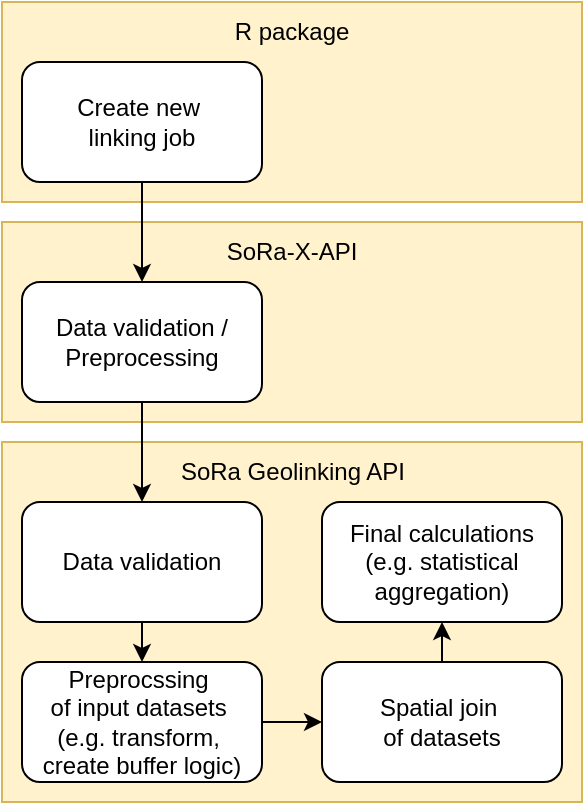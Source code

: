 <mxfile version="26.0.15">
  <diagram name="Seite-1" id="sL4I3fEVuxmReK1qOVHB">
    <mxGraphModel dx="805" dy="414" grid="1" gridSize="10" guides="1" tooltips="1" connect="1" arrows="1" fold="1" page="1" pageScale="1" pageWidth="827" pageHeight="1169" math="0" shadow="0">
      <root>
        <mxCell id="0" />
        <mxCell id="1" parent="0" />
        <mxCell id="raaWN0WN4g9gXLJK69xP-17" value="" style="rounded=0;whiteSpace=wrap;html=1;fillColor=#fff2cc;strokeColor=#d6b656;" vertex="1" parent="1">
          <mxGeometry x="110" y="340" width="290" height="180" as="geometry" />
        </mxCell>
        <mxCell id="raaWN0WN4g9gXLJK69xP-16" value="" style="rounded=0;whiteSpace=wrap;html=1;fillColor=#fff2cc;strokeColor=#d6b656;" vertex="1" parent="1">
          <mxGeometry x="110" y="230" width="290" height="100" as="geometry" />
        </mxCell>
        <mxCell id="raaWN0WN4g9gXLJK69xP-15" value="" style="rounded=0;whiteSpace=wrap;html=1;fillColor=#fff2cc;strokeColor=#d6b656;" vertex="1" parent="1">
          <mxGeometry x="110" y="120" width="290" height="100" as="geometry" />
        </mxCell>
        <mxCell id="raaWN0WN4g9gXLJK69xP-27" style="edgeStyle=orthogonalEdgeStyle;rounded=0;orthogonalLoop=1;jettySize=auto;html=1;exitX=0.5;exitY=1;exitDx=0;exitDy=0;entryX=0.5;entryY=0;entryDx=0;entryDy=0;" edge="1" parent="1" source="raaWN0WN4g9gXLJK69xP-1" target="raaWN0WN4g9gXLJK69xP-2">
          <mxGeometry relative="1" as="geometry" />
        </mxCell>
        <mxCell id="raaWN0WN4g9gXLJK69xP-1" value="&lt;div&gt;Create new&amp;nbsp;&lt;/div&gt;&lt;div&gt;linking job &lt;br&gt;&lt;/div&gt;" style="rounded=1;whiteSpace=wrap;html=1;" vertex="1" parent="1">
          <mxGeometry x="120" y="150" width="120" height="60" as="geometry" />
        </mxCell>
        <mxCell id="raaWN0WN4g9gXLJK69xP-26" style="edgeStyle=orthogonalEdgeStyle;rounded=0;orthogonalLoop=1;jettySize=auto;html=1;exitX=0.5;exitY=1;exitDx=0;exitDy=0;entryX=0.5;entryY=0;entryDx=0;entryDy=0;" edge="1" parent="1" source="raaWN0WN4g9gXLJK69xP-2" target="raaWN0WN4g9gXLJK69xP-3">
          <mxGeometry relative="1" as="geometry" />
        </mxCell>
        <mxCell id="raaWN0WN4g9gXLJK69xP-2" value="Data validation / Preprocessing" style="rounded=1;whiteSpace=wrap;html=1;" vertex="1" parent="1">
          <mxGeometry x="120" y="260" width="120" height="60" as="geometry" />
        </mxCell>
        <mxCell id="raaWN0WN4g9gXLJK69xP-22" style="edgeStyle=orthogonalEdgeStyle;rounded=0;orthogonalLoop=1;jettySize=auto;html=1;exitX=0.5;exitY=1;exitDx=0;exitDy=0;entryX=0.5;entryY=0;entryDx=0;entryDy=0;" edge="1" parent="1" source="raaWN0WN4g9gXLJK69xP-3" target="raaWN0WN4g9gXLJK69xP-4">
          <mxGeometry relative="1" as="geometry" />
        </mxCell>
        <mxCell id="raaWN0WN4g9gXLJK69xP-3" value="Data validation" style="rounded=1;whiteSpace=wrap;html=1;" vertex="1" parent="1">
          <mxGeometry x="120" y="370" width="120" height="60" as="geometry" />
        </mxCell>
        <mxCell id="raaWN0WN4g9gXLJK69xP-23" style="edgeStyle=orthogonalEdgeStyle;rounded=0;orthogonalLoop=1;jettySize=auto;html=1;exitX=1;exitY=0.5;exitDx=0;exitDy=0;entryX=0;entryY=0.5;entryDx=0;entryDy=0;" edge="1" parent="1" source="raaWN0WN4g9gXLJK69xP-4" target="raaWN0WN4g9gXLJK69xP-5">
          <mxGeometry relative="1" as="geometry" />
        </mxCell>
        <mxCell id="raaWN0WN4g9gXLJK69xP-4" value="&lt;div&gt;Preprocssing&amp;nbsp;&lt;/div&gt;&lt;div&gt;of input datasets&amp;nbsp;&lt;/div&gt;&lt;div&gt;(e.g. transform,&amp;nbsp;&lt;/div&gt;&lt;div&gt;create buffer logic)&lt;/div&gt;" style="rounded=1;whiteSpace=wrap;html=1;" vertex="1" parent="1">
          <mxGeometry x="120" y="450" width="120" height="60" as="geometry" />
        </mxCell>
        <mxCell id="raaWN0WN4g9gXLJK69xP-24" style="edgeStyle=orthogonalEdgeStyle;rounded=0;orthogonalLoop=1;jettySize=auto;html=1;exitX=0.5;exitY=0;exitDx=0;exitDy=0;entryX=0.5;entryY=1;entryDx=0;entryDy=0;" edge="1" parent="1" source="raaWN0WN4g9gXLJK69xP-5" target="raaWN0WN4g9gXLJK69xP-6">
          <mxGeometry relative="1" as="geometry" />
        </mxCell>
        <mxCell id="raaWN0WN4g9gXLJK69xP-5" value="&lt;div&gt;Spatial join&amp;nbsp;&lt;/div&gt;&lt;div&gt;of datasets&lt;/div&gt;" style="rounded=1;whiteSpace=wrap;html=1;" vertex="1" parent="1">
          <mxGeometry x="270" y="450" width="120" height="60" as="geometry" />
        </mxCell>
        <mxCell id="raaWN0WN4g9gXLJK69xP-6" value="Final calculations (e.g. statistical aggregation)" style="rounded=1;whiteSpace=wrap;html=1;" vertex="1" parent="1">
          <mxGeometry x="270" y="370" width="120" height="60" as="geometry" />
        </mxCell>
        <mxCell id="raaWN0WN4g9gXLJK69xP-18" value="R package" style="text;html=1;align=center;verticalAlign=middle;whiteSpace=wrap;rounded=0;" vertex="1" parent="1">
          <mxGeometry x="225" y="120" width="60" height="30" as="geometry" />
        </mxCell>
        <mxCell id="raaWN0WN4g9gXLJK69xP-19" value="SoRa-X-API" style="text;html=1;align=center;verticalAlign=middle;whiteSpace=wrap;rounded=0;" vertex="1" parent="1">
          <mxGeometry x="220" y="230" width="70" height="30" as="geometry" />
        </mxCell>
        <mxCell id="raaWN0WN4g9gXLJK69xP-20" value="SoRa Geolinking API" style="text;html=1;align=center;verticalAlign=middle;whiteSpace=wrap;rounded=0;" vertex="1" parent="1">
          <mxGeometry x="192.5" y="340" width="125" height="30" as="geometry" />
        </mxCell>
      </root>
    </mxGraphModel>
  </diagram>
</mxfile>
